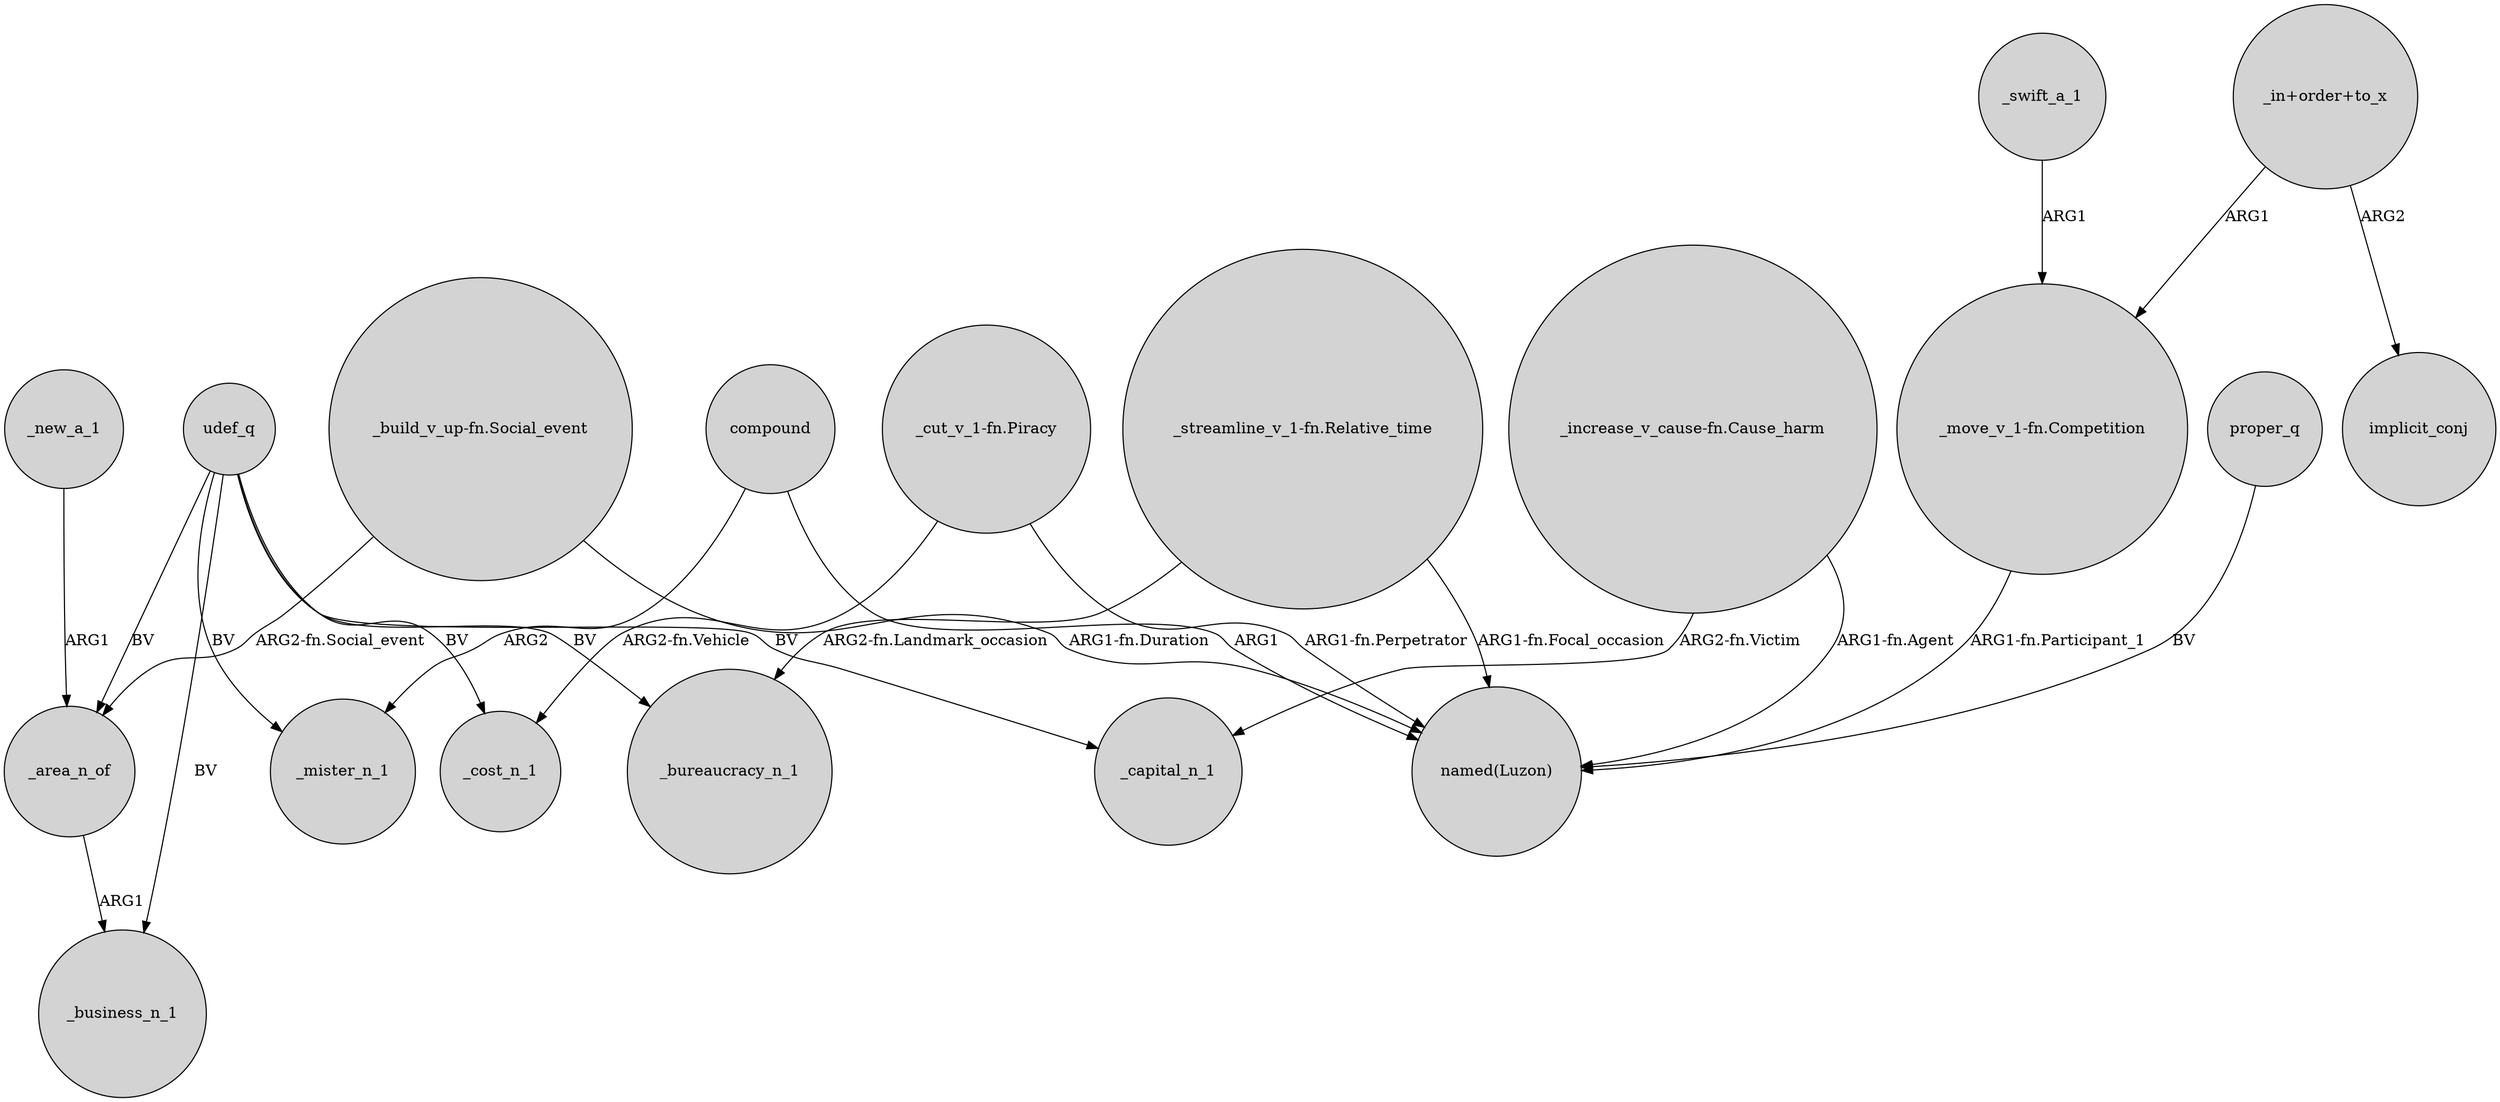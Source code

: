 digraph {
	node [shape=circle style=filled]
	compound -> _mister_n_1 [label=ARG2]
	_new_a_1 -> _area_n_of [label=ARG1]
	udef_q -> _area_n_of [label=BV]
	"_in+order+to_x" -> "_move_v_1-fn.Competition" [label=ARG1]
	udef_q -> _bureaucracy_n_1 [label=BV]
	"_cut_v_1-fn.Piracy" -> "named(Luzon)" [label="ARG1-fn.Perpetrator"]
	"_build_v_up-fn.Social_event" -> _area_n_of [label="ARG2-fn.Social_event"]
	"_in+order+to_x" -> implicit_conj [label=ARG2]
	"_streamline_v_1-fn.Relative_time" -> "named(Luzon)" [label="ARG1-fn.Focal_occasion"]
	udef_q -> _mister_n_1 [label=BV]
	udef_q -> _business_n_1 [label=BV]
	"_build_v_up-fn.Social_event" -> "named(Luzon)" [label="ARG1-fn.Duration"]
	compound -> "named(Luzon)" [label=ARG1]
	_area_n_of -> _business_n_1 [label=ARG1]
	udef_q -> _capital_n_1 [label=BV]
	_swift_a_1 -> "_move_v_1-fn.Competition" [label=ARG1]
	"_increase_v_cause-fn.Cause_harm" -> "named(Luzon)" [label="ARG1-fn.Agent"]
	"_move_v_1-fn.Competition" -> "named(Luzon)" [label="ARG1-fn.Participant_1"]
	"_cut_v_1-fn.Piracy" -> _cost_n_1 [label="ARG2-fn.Vehicle"]
	"_streamline_v_1-fn.Relative_time" -> _bureaucracy_n_1 [label="ARG2-fn.Landmark_occasion"]
	"_increase_v_cause-fn.Cause_harm" -> _capital_n_1 [label="ARG2-fn.Victim"]
	proper_q -> "named(Luzon)" [label=BV]
	udef_q -> _cost_n_1 [label=BV]
}
